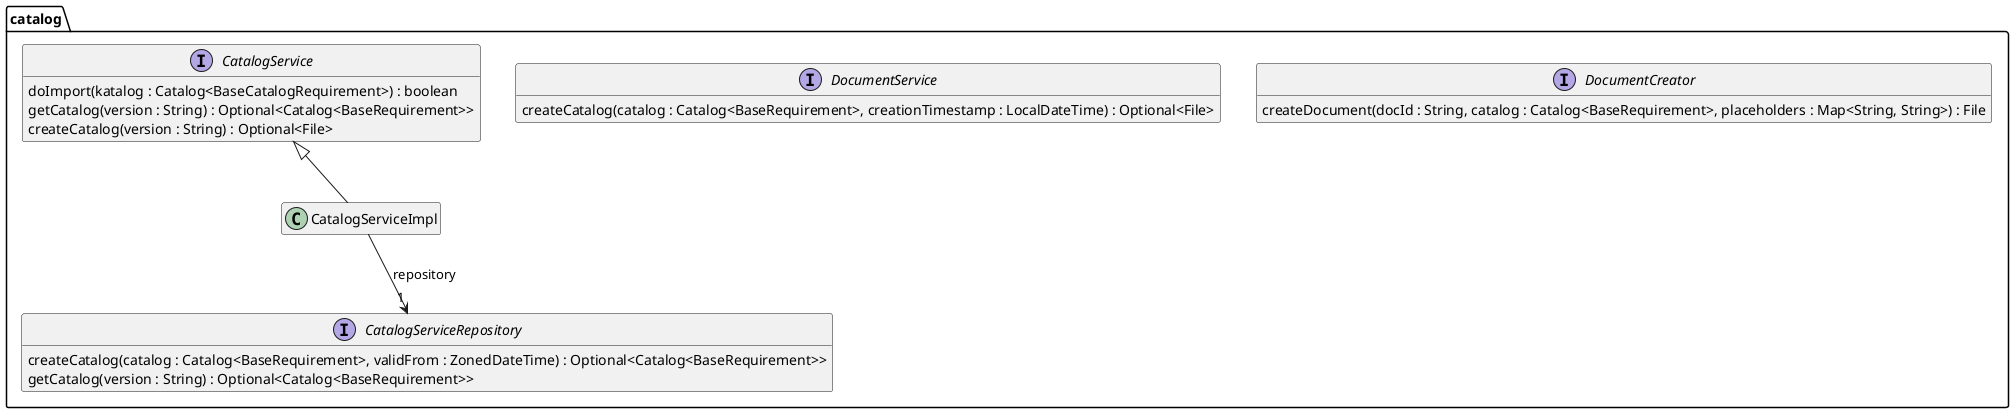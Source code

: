 @startuml Ebene3.png
hide empty members

package catalog {

    interface DocumentCreator {
        createDocument(docId : String, catalog : Catalog<BaseRequirement>, placeholders : Map<String, String>) : File
    }

    interface DocumentService {
        createCatalog(catalog : Catalog<BaseRequirement>, creationTimestamp : LocalDateTime) : Optional<File>
    }

    interface CatalogService {
        doImport(katalog : Catalog<BaseCatalogRequirement>) : boolean
        getCatalog(version : String) : Optional<Catalog<BaseRequirement>>
        createCatalog(version : String) : Optional<File>
    }

    interface CatalogServiceRepository {
        createCatalog(catalog : Catalog<BaseRequirement>, validFrom : ZonedDateTime) : Optional<Catalog<BaseRequirement>>
        getCatalog(version : String) : Optional<Catalog<BaseRequirement>>
    }

    class CatalogServiceImpl {
    }
    CatalogService <|-- CatalogServiceImpl
    CatalogServiceImpl --> "1" CatalogServiceRepository : repository

}
@enduml